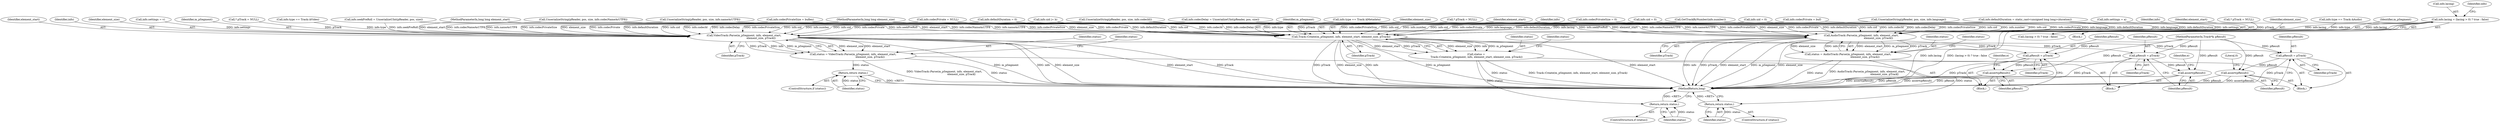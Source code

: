 digraph "0_Android_cc274e2abe8b2a6698a5c47d8aa4bb45f1f9538d_57@API" {
"1000662" [label="(Call,info.lacing = (lacing > 0) ? true : false)"];
"1000707" [label="(Call,VideoTrack::Parse(m_pSegment, info, element_start,\n                                          element_size, pTrack))"];
"1000705" [label="(Call,status = VideoTrack::Parse(m_pSegment, info, element_start,\n                                          element_size, pTrack))"];
"1000715" [label="(Return,return status;)"];
"1000717" [label="(Call,pResult = pTrack)"];
"1000720" [label="(Call,assert(pResult))"];
"1000771" [label="(Call,AudioTrack::Parse(m_pSegment, info, element_start,\n                                          element_size, pTrack))"];
"1000769" [label="(Call,status = AudioTrack::Parse(m_pSegment, info, element_start,\n                                          element_size, pTrack))"];
"1000779" [label="(Return,return status;)"];
"1000781" [label="(Call,pResult = pTrack)"];
"1000784" [label="(Call,assert(pResult))"];
"1000853" [label="(Call,Track::Create(m_pSegment, info, element_start, element_size, pTrack))"];
"1000851" [label="(Call,status =\n Track::Create(m_pSegment, info, element_start, element_size, pTrack))"];
"1000861" [label="(Return,return status;)"];
"1000863" [label="(Call,pResult = pTrack)"];
"1000866" [label="(Call,assert(pResult))"];
"1000438" [label="(Call,UnserializeString(pReader, pos, size, info.language))"];
"1000870" [label="(MethodReturn,long)"];
"1000858" [label="(Identifier,pTrack)"];
"1000706" [label="(Identifier,status)"];
"1000663" [label="(Call,info.lacing)"];
"1000780" [label="(Identifier,status)"];
"1000484" [label="(Call,UnserializeString(pReader, pos, size, info.codecId))"];
"1000854" [label="(Identifier,m_pSegment)"];
"1000127" [label="(MethodParameterIn,Track*& pResult)"];
"1000710" [label="(Identifier,element_start)"];
"1000782" [label="(Identifier,pResult)"];
"1000675" [label="(Identifier,info)"];
"1000869" [label="(Literal,0)"];
"1000819" [label="(Call,info.type == Track::kMetadata)"];
"1000662" [label="(Call,info.lacing = (lacing > 0) ? true : false)"];
"1000165" [label="(Call,info.defaultDuration = 0)"];
"1000570" [label="(Call,info.codecPrivate = buf)"];
"1000526" [label="(Call,info.codecPrivate = NULL)"];
"1000857" [label="(Identifier,element_size)"];
"1000769" [label="(Call,status = AudioTrack::Parse(m_pSegment, info, element_start,\n                                          element_size, pTrack))"];
"1000678" [label="(Block,)"];
"1000784" [label="(Call,assert(pResult))"];
"1000770" [label="(Identifier,status)"];
"1000859" [label="(ControlStructure,if (status))"];
"1000418" [label="(Call,UnserializeString(pReader, pos, size, info.nameAsUTF8))"];
"1000715" [label="(Return,return status;)"];
"1000721" [label="(Identifier,pResult)"];
"1000774" [label="(Identifier,element_start)"];
"1000742" [label="(Block,)"];
"1000866" [label="(Call,assert(pResult))"];
"1000713" [label="(ControlStructure,if (status))"];
"1000779" [label="(Return,return status;)"];
"1000847" [label="(Call,* pTrack = NULL)"];
"1000865" [label="(Identifier,pTrack)"];
"1000705" [label="(Call,status = VideoTrack::Parse(m_pSegment, info, element_start,\n                                          element_size, pTrack))"];
"1000737" [label="(Call,info.type == Track::kAudio)"];
"1000718" [label="(Identifier,pResult)"];
"1000709" [label="(Identifier,info)"];
"1000864" [label="(Identifier,pResult)"];
"1000719" [label="(Identifier,pTrack)"];
"1000777" [label="(ControlStructure,if (status))"];
"1000856" [label="(Identifier,element_start)"];
"1000860" [label="(Identifier,status)"];
"1000342" [label="(Call,info.uid |= b)"];
"1000711" [label="(Identifier,element_size)"];
"1000695" [label="(Call,info.settings = v)"];
"1000765" [label="(Call,* pTrack = NULL)"];
"1000606" [label="(Call,info.codecDelay = UnserializeUInt(pReader, pos, size))"];
"1000531" [label="(Call,info.codecPrivateSize = 0)"];
"1000771" [label="(Call,AudioTrack::Parse(m_pSegment, info, element_start,\n                                          element_size, pTrack))"];
"1000620" [label="(Call,info.seekPreRoll = UnserializeUInt(pReader, pos, size))"];
"1000126" [label="(MethodParameterIn,long long element_size)"];
"1000773" [label="(Identifier,info)"];
"1000666" [label="(Call,(lacing > 0) ? true : false)"];
"1000468" [label="(Call,info.defaultDuration = static_cast<unsigned long long>(duration))"];
"1000783" [label="(Identifier,pTrack)"];
"1000867" [label="(Identifier,pResult)"];
"1000304" [label="(Call,info.uid = 0)"];
"1000853" [label="(Call,Track::Create(m_pSegment, info, element_start, element_size, pTrack))"];
"1000725" [label="(Identifier,e)"];
"1000759" [label="(Call,info.settings = a)"];
"1000575" [label="(Call,info.codecPrivateSize = buflen)"];
"1000128" [label="(Block,)"];
"1000800" [label="(Block,)"];
"1000589" [label="(Call,UnserializeString(pReader, pos, size, info.codecNameAsUTF8))"];
"1000863" [label="(Call,pResult = pTrack)"];
"1000861" [label="(Return,return status;)"];
"1000714" [label="(Identifier,status)"];
"1000648" [label="(Call,GetTrackByNumber(info.number))"];
"1000125" [label="(MethodParameterIn,long long element_start)"];
"1000708" [label="(Identifier,m_pSegment)"];
"1000712" [label="(Identifier,pTrack)"];
"1000785" [label="(Identifier,pResult)"];
"1000851" [label="(Call,status =\n Track::Create(m_pSegment, info, element_start, element_size, pTrack))"];
"1000862" [label="(Identifier,status)"];
"1000776" [label="(Identifier,pTrack)"];
"1000852" [label="(Identifier,status)"];
"1000707" [label="(Call,VideoTrack::Parse(m_pSegment, info, element_start,\n                                          element_size, pTrack))"];
"1000781" [label="(Call,pResult = pTrack)"];
"1000775" [label="(Identifier,element_size)"];
"1000717" [label="(Call,pResult = pTrack)"];
"1000716" [label="(Identifier,status)"];
"1000772" [label="(Identifier,m_pSegment)"];
"1000855" [label="(Identifier,info)"];
"1000789" [label="(Identifier,e)"];
"1000701" [label="(Call,* pTrack = NULL)"];
"1000720" [label="(Call,assert(pResult))"];
"1000673" [label="(Call,info.type == Track::kVideo)"];
"1000160" [label="(Call,info.uid = 0)"];
"1000778" [label="(Identifier,status)"];
"1000662" -> "1000128"  [label="AST: "];
"1000662" -> "1000666"  [label="CFG: "];
"1000663" -> "1000662"  [label="AST: "];
"1000666" -> "1000662"  [label="AST: "];
"1000675" -> "1000662"  [label="CFG: "];
"1000662" -> "1000870"  [label="DDG: info.lacing"];
"1000662" -> "1000870"  [label="DDG: (lacing > 0) ? true : false"];
"1000662" -> "1000707"  [label="DDG: info.lacing"];
"1000662" -> "1000771"  [label="DDG: info.lacing"];
"1000662" -> "1000853"  [label="DDG: info.lacing"];
"1000707" -> "1000705"  [label="AST: "];
"1000707" -> "1000712"  [label="CFG: "];
"1000708" -> "1000707"  [label="AST: "];
"1000709" -> "1000707"  [label="AST: "];
"1000710" -> "1000707"  [label="AST: "];
"1000711" -> "1000707"  [label="AST: "];
"1000712" -> "1000707"  [label="AST: "];
"1000705" -> "1000707"  [label="CFG: "];
"1000707" -> "1000870"  [label="DDG: info"];
"1000707" -> "1000870"  [label="DDG: element_size"];
"1000707" -> "1000870"  [label="DDG: pTrack"];
"1000707" -> "1000870"  [label="DDG: m_pSegment"];
"1000707" -> "1000870"  [label="DDG: element_start"];
"1000707" -> "1000705"  [label="DDG: element_size"];
"1000707" -> "1000705"  [label="DDG: element_start"];
"1000707" -> "1000705"  [label="DDG: pTrack"];
"1000707" -> "1000705"  [label="DDG: info"];
"1000707" -> "1000705"  [label="DDG: m_pSegment"];
"1000606" -> "1000707"  [label="DDG: info.codecDelay"];
"1000438" -> "1000707"  [label="DDG: info.language"];
"1000342" -> "1000707"  [label="DDG: info.uid"];
"1000304" -> "1000707"  [label="DDG: info.uid"];
"1000165" -> "1000707"  [label="DDG: info.defaultDuration"];
"1000468" -> "1000707"  [label="DDG: info.defaultDuration"];
"1000648" -> "1000707"  [label="DDG: info.number"];
"1000526" -> "1000707"  [label="DDG: info.codecPrivate"];
"1000575" -> "1000707"  [label="DDG: info.codecPrivateSize"];
"1000531" -> "1000707"  [label="DDG: info.codecPrivateSize"];
"1000570" -> "1000707"  [label="DDG: info.codecPrivate"];
"1000695" -> "1000707"  [label="DDG: info.settings"];
"1000484" -> "1000707"  [label="DDG: info.codecId"];
"1000620" -> "1000707"  [label="DDG: info.seekPreRoll"];
"1000673" -> "1000707"  [label="DDG: info.type"];
"1000418" -> "1000707"  [label="DDG: info.nameAsUTF8"];
"1000160" -> "1000707"  [label="DDG: info.uid"];
"1000589" -> "1000707"  [label="DDG: info.codecNameAsUTF8"];
"1000125" -> "1000707"  [label="DDG: element_start"];
"1000126" -> "1000707"  [label="DDG: element_size"];
"1000701" -> "1000707"  [label="DDG: pTrack"];
"1000707" -> "1000717"  [label="DDG: pTrack"];
"1000705" -> "1000678"  [label="AST: "];
"1000706" -> "1000705"  [label="AST: "];
"1000714" -> "1000705"  [label="CFG: "];
"1000705" -> "1000870"  [label="DDG: status"];
"1000705" -> "1000870"  [label="DDG: VideoTrack::Parse(m_pSegment, info, element_start,\n                                          element_size, pTrack)"];
"1000705" -> "1000715"  [label="DDG: status"];
"1000715" -> "1000713"  [label="AST: "];
"1000715" -> "1000716"  [label="CFG: "];
"1000716" -> "1000715"  [label="AST: "];
"1000870" -> "1000715"  [label="CFG: "];
"1000715" -> "1000870"  [label="DDG: <RET>"];
"1000716" -> "1000715"  [label="DDG: status"];
"1000717" -> "1000678"  [label="AST: "];
"1000717" -> "1000719"  [label="CFG: "];
"1000718" -> "1000717"  [label="AST: "];
"1000719" -> "1000717"  [label="AST: "];
"1000721" -> "1000717"  [label="CFG: "];
"1000717" -> "1000870"  [label="DDG: pTrack"];
"1000127" -> "1000717"  [label="DDG: pResult"];
"1000717" -> "1000720"  [label="DDG: pResult"];
"1000720" -> "1000678"  [label="AST: "];
"1000720" -> "1000721"  [label="CFG: "];
"1000721" -> "1000720"  [label="AST: "];
"1000725" -> "1000720"  [label="CFG: "];
"1000720" -> "1000870"  [label="DDG: pResult"];
"1000720" -> "1000870"  [label="DDG: assert(pResult)"];
"1000127" -> "1000720"  [label="DDG: pResult"];
"1000771" -> "1000769"  [label="AST: "];
"1000771" -> "1000776"  [label="CFG: "];
"1000772" -> "1000771"  [label="AST: "];
"1000773" -> "1000771"  [label="AST: "];
"1000774" -> "1000771"  [label="AST: "];
"1000775" -> "1000771"  [label="AST: "];
"1000776" -> "1000771"  [label="AST: "];
"1000769" -> "1000771"  [label="CFG: "];
"1000771" -> "1000870"  [label="DDG: info"];
"1000771" -> "1000870"  [label="DDG: pTrack"];
"1000771" -> "1000870"  [label="DDG: element_start"];
"1000771" -> "1000870"  [label="DDG: m_pSegment"];
"1000771" -> "1000870"  [label="DDG: element_size"];
"1000771" -> "1000769"  [label="DDG: element_start"];
"1000771" -> "1000769"  [label="DDG: m_pSegment"];
"1000771" -> "1000769"  [label="DDG: pTrack"];
"1000771" -> "1000769"  [label="DDG: element_size"];
"1000771" -> "1000769"  [label="DDG: info"];
"1000606" -> "1000771"  [label="DDG: info.codecDelay"];
"1000438" -> "1000771"  [label="DDG: info.language"];
"1000570" -> "1000771"  [label="DDG: info.codecPrivate"];
"1000342" -> "1000771"  [label="DDG: info.uid"];
"1000304" -> "1000771"  [label="DDG: info.uid"];
"1000418" -> "1000771"  [label="DDG: info.nameAsUTF8"];
"1000468" -> "1000771"  [label="DDG: info.defaultDuration"];
"1000737" -> "1000771"  [label="DDG: info.type"];
"1000648" -> "1000771"  [label="DDG: info.number"];
"1000526" -> "1000771"  [label="DDG: info.codecPrivate"];
"1000575" -> "1000771"  [label="DDG: info.codecPrivateSize"];
"1000531" -> "1000771"  [label="DDG: info.codecPrivateSize"];
"1000484" -> "1000771"  [label="DDG: info.codecId"];
"1000620" -> "1000771"  [label="DDG: info.seekPreRoll"];
"1000165" -> "1000771"  [label="DDG: info.defaultDuration"];
"1000759" -> "1000771"  [label="DDG: info.settings"];
"1000160" -> "1000771"  [label="DDG: info.uid"];
"1000589" -> "1000771"  [label="DDG: info.codecNameAsUTF8"];
"1000125" -> "1000771"  [label="DDG: element_start"];
"1000126" -> "1000771"  [label="DDG: element_size"];
"1000765" -> "1000771"  [label="DDG: pTrack"];
"1000771" -> "1000781"  [label="DDG: pTrack"];
"1000769" -> "1000742"  [label="AST: "];
"1000770" -> "1000769"  [label="AST: "];
"1000778" -> "1000769"  [label="CFG: "];
"1000769" -> "1000870"  [label="DDG: status"];
"1000769" -> "1000870"  [label="DDG: AudioTrack::Parse(m_pSegment, info, element_start,\n                                          element_size, pTrack)"];
"1000769" -> "1000779"  [label="DDG: status"];
"1000779" -> "1000777"  [label="AST: "];
"1000779" -> "1000780"  [label="CFG: "];
"1000780" -> "1000779"  [label="AST: "];
"1000870" -> "1000779"  [label="CFG: "];
"1000779" -> "1000870"  [label="DDG: <RET>"];
"1000780" -> "1000779"  [label="DDG: status"];
"1000781" -> "1000742"  [label="AST: "];
"1000781" -> "1000783"  [label="CFG: "];
"1000782" -> "1000781"  [label="AST: "];
"1000783" -> "1000781"  [label="AST: "];
"1000785" -> "1000781"  [label="CFG: "];
"1000781" -> "1000870"  [label="DDG: pTrack"];
"1000127" -> "1000781"  [label="DDG: pResult"];
"1000781" -> "1000784"  [label="DDG: pResult"];
"1000784" -> "1000742"  [label="AST: "];
"1000784" -> "1000785"  [label="CFG: "];
"1000785" -> "1000784"  [label="AST: "];
"1000789" -> "1000784"  [label="CFG: "];
"1000784" -> "1000870"  [label="DDG: pResult"];
"1000784" -> "1000870"  [label="DDG: assert(pResult)"];
"1000127" -> "1000784"  [label="DDG: pResult"];
"1000853" -> "1000851"  [label="AST: "];
"1000853" -> "1000858"  [label="CFG: "];
"1000854" -> "1000853"  [label="AST: "];
"1000855" -> "1000853"  [label="AST: "];
"1000856" -> "1000853"  [label="AST: "];
"1000857" -> "1000853"  [label="AST: "];
"1000858" -> "1000853"  [label="AST: "];
"1000851" -> "1000853"  [label="CFG: "];
"1000853" -> "1000870"  [label="DDG: pTrack"];
"1000853" -> "1000870"  [label="DDG: element_size"];
"1000853" -> "1000870"  [label="DDG: info"];
"1000853" -> "1000870"  [label="DDG: m_pSegment"];
"1000853" -> "1000870"  [label="DDG: element_start"];
"1000853" -> "1000851"  [label="DDG: element_size"];
"1000853" -> "1000851"  [label="DDG: info"];
"1000853" -> "1000851"  [label="DDG: m_pSegment"];
"1000853" -> "1000851"  [label="DDG: element_start"];
"1000853" -> "1000851"  [label="DDG: pTrack"];
"1000606" -> "1000853"  [label="DDG: info.codecDelay"];
"1000438" -> "1000853"  [label="DDG: info.language"];
"1000570" -> "1000853"  [label="DDG: info.codecPrivate"];
"1000342" -> "1000853"  [label="DDG: info.uid"];
"1000165" -> "1000853"  [label="DDG: info.defaultDuration"];
"1000418" -> "1000853"  [label="DDG: info.nameAsUTF8"];
"1000468" -> "1000853"  [label="DDG: info.defaultDuration"];
"1000648" -> "1000853"  [label="DDG: info.number"];
"1000526" -> "1000853"  [label="DDG: info.codecPrivate"];
"1000575" -> "1000853"  [label="DDG: info.codecPrivateSize"];
"1000531" -> "1000853"  [label="DDG: info.codecPrivateSize"];
"1000484" -> "1000853"  [label="DDG: info.codecId"];
"1000620" -> "1000853"  [label="DDG: info.seekPreRoll"];
"1000304" -> "1000853"  [label="DDG: info.uid"];
"1000819" -> "1000853"  [label="DDG: info.type"];
"1000160" -> "1000853"  [label="DDG: info.uid"];
"1000589" -> "1000853"  [label="DDG: info.codecNameAsUTF8"];
"1000125" -> "1000853"  [label="DDG: element_start"];
"1000126" -> "1000853"  [label="DDG: element_size"];
"1000847" -> "1000853"  [label="DDG: pTrack"];
"1000853" -> "1000863"  [label="DDG: pTrack"];
"1000851" -> "1000800"  [label="AST: "];
"1000852" -> "1000851"  [label="AST: "];
"1000860" -> "1000851"  [label="CFG: "];
"1000851" -> "1000870"  [label="DDG: Track::Create(m_pSegment, info, element_start, element_size, pTrack)"];
"1000851" -> "1000870"  [label="DDG: status"];
"1000851" -> "1000861"  [label="DDG: status"];
"1000861" -> "1000859"  [label="AST: "];
"1000861" -> "1000862"  [label="CFG: "];
"1000862" -> "1000861"  [label="AST: "];
"1000870" -> "1000861"  [label="CFG: "];
"1000861" -> "1000870"  [label="DDG: <RET>"];
"1000862" -> "1000861"  [label="DDG: status"];
"1000863" -> "1000800"  [label="AST: "];
"1000863" -> "1000865"  [label="CFG: "];
"1000864" -> "1000863"  [label="AST: "];
"1000865" -> "1000863"  [label="AST: "];
"1000867" -> "1000863"  [label="CFG: "];
"1000863" -> "1000870"  [label="DDG: pTrack"];
"1000127" -> "1000863"  [label="DDG: pResult"];
"1000863" -> "1000866"  [label="DDG: pResult"];
"1000866" -> "1000800"  [label="AST: "];
"1000866" -> "1000867"  [label="CFG: "];
"1000867" -> "1000866"  [label="AST: "];
"1000869" -> "1000866"  [label="CFG: "];
"1000866" -> "1000870"  [label="DDG: assert(pResult)"];
"1000866" -> "1000870"  [label="DDG: pResult"];
"1000127" -> "1000866"  [label="DDG: pResult"];
}
